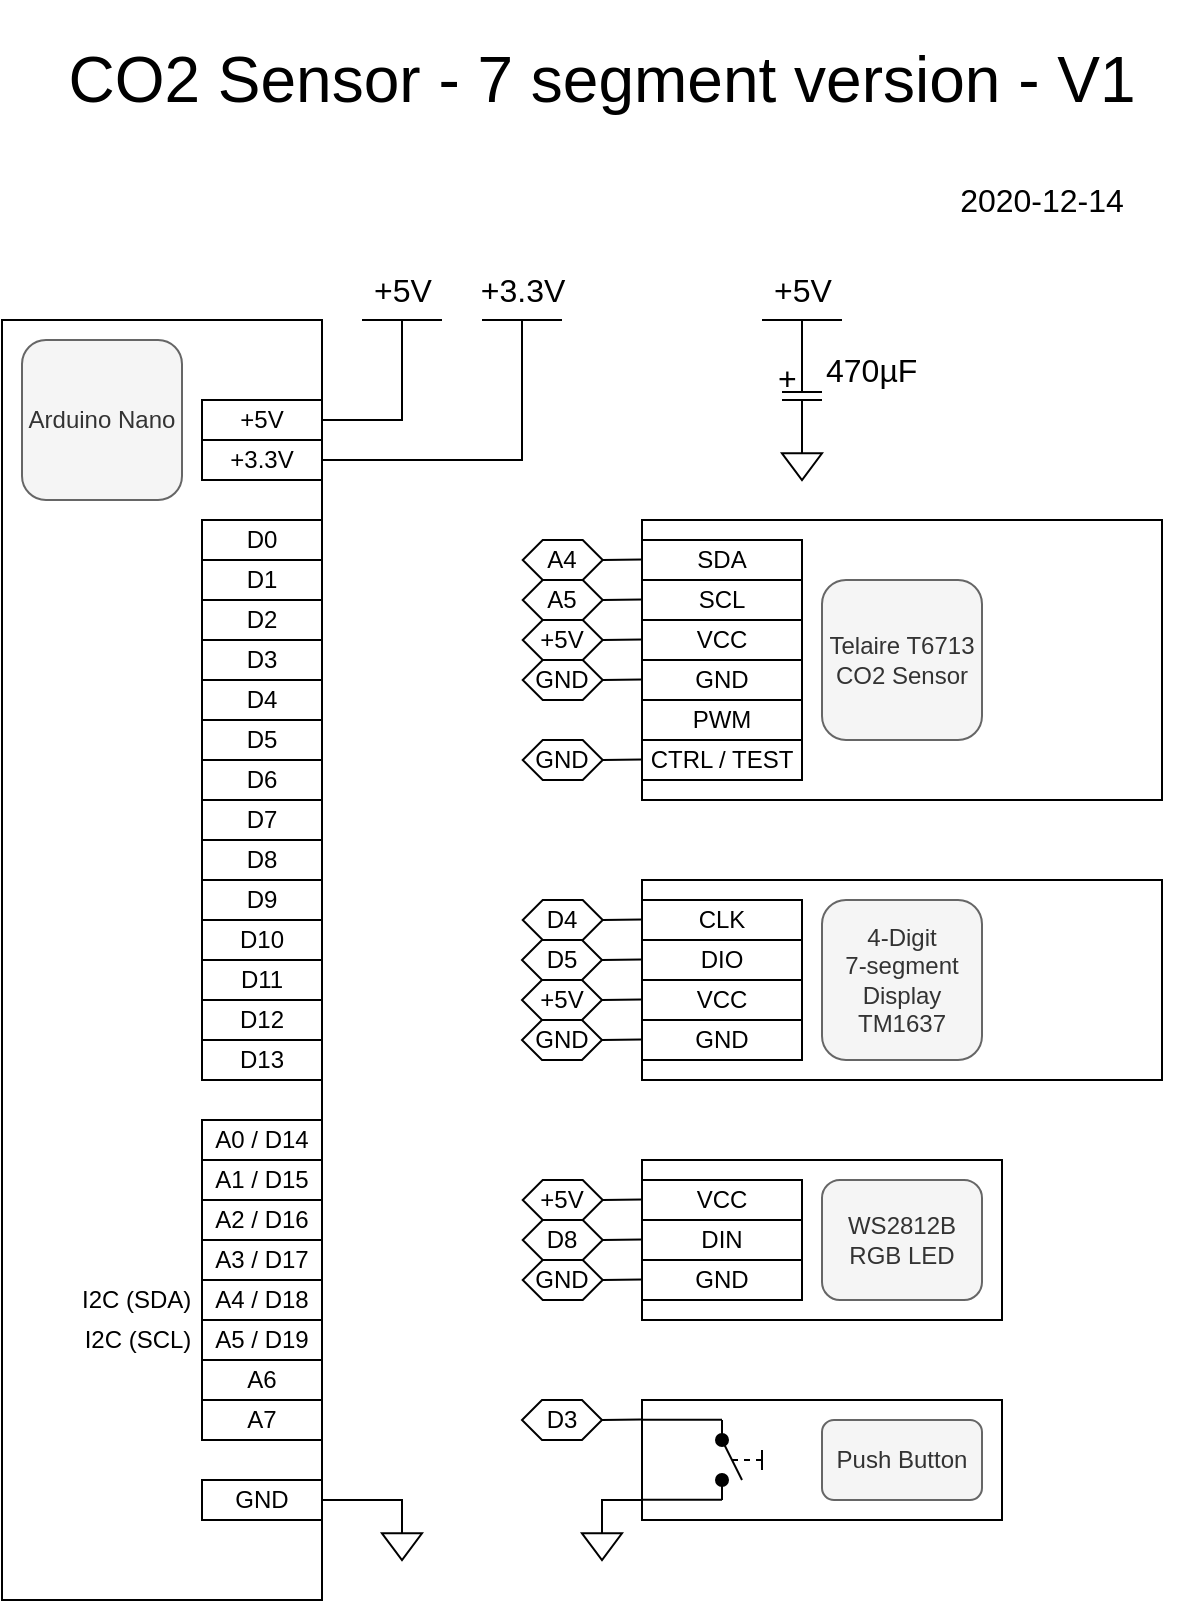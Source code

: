<mxfile version="13.9.9" type="device"><diagram id="t883joFYf6juavd2Hh8K" name="Seite-1"><mxGraphModel dx="1253" dy="739" grid="1" gridSize="10" guides="1" tooltips="1" connect="1" arrows="1" fold="1" page="1" pageScale="1" pageWidth="827" pageHeight="1169" math="0" shadow="0"><root><mxCell id="0"/><mxCell id="1" parent="0"/><mxCell id="mbaVf9h097_1dUr9Z5SX-26" value="&lt;font style=&quot;font-size: 16px&quot;&gt;+5V&lt;/font&gt;" style="verticalLabelPosition=top;verticalAlign=bottom;shape=mxgraph.electrical.signal_sources.vdd;shadow=0;dashed=0;align=center;strokeWidth=1;fontSize=24;html=1;flipV=1;" parent="1" vertex="1"><mxGeometry x="300" y="200" width="40" height="20" as="geometry"/></mxCell><mxCell id="mbaVf9h097_1dUr9Z5SX-27" value="" style="pointerEvents=1;verticalLabelPosition=bottom;shadow=0;dashed=0;align=center;html=1;verticalAlign=top;shape=mxgraph.electrical.signal_sources.signal_ground;" parent="1" vertex="1"><mxGeometry x="310" y="800" width="20" height="20" as="geometry"/></mxCell><mxCell id="mbaVf9h097_1dUr9Z5SX-30" value="&lt;font style=&quot;font-size: 16px&quot;&gt;+3.3V&lt;/font&gt;" style="verticalLabelPosition=top;verticalAlign=bottom;shape=mxgraph.electrical.signal_sources.vdd;shadow=0;dashed=0;align=center;strokeWidth=1;fontSize=24;html=1;flipV=1;" parent="1" vertex="1"><mxGeometry x="360" y="200" width="40" height="20" as="geometry"/></mxCell><mxCell id="mbaVf9h097_1dUr9Z5SX-40" value="" style="endArrow=none;html=1;entryX=1;entryY=0.5;entryDx=0;entryDy=0;endFill=0;rounded=0;" parent="1" target="mbaVf9h097_1dUr9Z5SX-33" edge="1"><mxGeometry width="50" height="50" relative="1" as="geometry"><mxPoint x="320" y="220" as="sourcePoint"/><mxPoint x="370" y="170" as="targetPoint"/><Array as="points"><mxPoint x="320" y="250"/></Array></mxGeometry></mxCell><mxCell id="mbaVf9h097_1dUr9Z5SX-42" value="" style="endArrow=none;html=1;exitX=0.5;exitY=0;exitDx=0;exitDy=0;exitPerimeter=0;entryX=1;entryY=0.5;entryDx=0;entryDy=0;endFill=0;rounded=0;" parent="1" source="mbaVf9h097_1dUr9Z5SX-30" target="mbaVf9h097_1dUr9Z5SX-34" edge="1"><mxGeometry width="50" height="50" relative="1" as="geometry"><mxPoint x="320" y="340" as="sourcePoint"/><mxPoint x="370" y="290" as="targetPoint"/><Array as="points"><mxPoint x="380" y="270"/></Array></mxGeometry></mxCell><mxCell id="mbaVf9h097_1dUr9Z5SX-43" value="" style="endArrow=none;html=1;exitX=1;exitY=0.5;exitDx=0;exitDy=0;entryX=0.5;entryY=0;entryDx=0;entryDy=0;entryPerimeter=0;rounded=0;" parent="1" source="mbaVf9h097_1dUr9Z5SX-35" target="mbaVf9h097_1dUr9Z5SX-27" edge="1"><mxGeometry width="50" height="50" relative="1" as="geometry"><mxPoint x="300" y="580" as="sourcePoint"/><mxPoint x="350" y="530" as="targetPoint"/><Array as="points"><mxPoint x="320" y="790"/></Array></mxGeometry></mxCell><mxCell id="mbaVf9h097_1dUr9Z5SX-89" value="" style="pointerEvents=1;verticalLabelPosition=bottom;shadow=0;dashed=0;align=center;html=1;verticalAlign=top;shape=mxgraph.electrical.signal_sources.signal_ground;" parent="1" vertex="1"><mxGeometry x="410" y="800" width="20" height="20" as="geometry"/></mxCell><mxCell id="mbaVf9h097_1dUr9Z5SX-90" value="" style="endArrow=none;html=1;exitX=0.5;exitY=0;exitDx=0;exitDy=0;exitPerimeter=0;rounded=0;" parent="1" source="mbaVf9h097_1dUr9Z5SX-89" edge="1"><mxGeometry width="50" height="50" relative="1" as="geometry"><mxPoint x="400" y="820" as="sourcePoint"/><mxPoint x="440" y="790" as="targetPoint"/><Array as="points"><mxPoint x="420" y="790"/></Array></mxGeometry></mxCell><mxCell id="mbaVf9h097_1dUr9Z5SX-117" value="D3" style="shape=hexagon;perimeter=hexagonPerimeter2;whiteSpace=wrap;html=1;fixedSize=1;size=10;" parent="1" vertex="1"><mxGeometry x="380" y="740" width="40" height="20" as="geometry"/></mxCell><mxCell id="mbaVf9h097_1dUr9Z5SX-118" value="" style="endArrow=none;html=1;exitX=1;exitY=0.5;exitDx=0;exitDy=0;entryX=-0.002;entryY=0.163;entryDx=0;entryDy=0;entryPerimeter=0;" parent="1" source="mbaVf9h097_1dUr9Z5SX-117" target="mbaVf9h097_1dUr9Z5SX-77" edge="1"><mxGeometry width="50" height="50" relative="1" as="geometry"><mxPoint x="530" y="730" as="sourcePoint"/><mxPoint x="580" y="680" as="targetPoint"/></mxGeometry></mxCell><mxCell id="mbaVf9h097_1dUr9Z5SX-120" value="D8" style="shape=hexagon;perimeter=hexagonPerimeter2;whiteSpace=wrap;html=1;fixedSize=1;size=10;" parent="1" vertex="1"><mxGeometry x="380.36" y="650" width="40" height="20" as="geometry"/></mxCell><mxCell id="mbaVf9h097_1dUr9Z5SX-121" value="" style="endArrow=none;html=1;exitX=1;exitY=0.5;exitDx=0;exitDy=0;entryX=-0.002;entryY=0.163;entryDx=0;entryDy=0;entryPerimeter=0;" parent="1" source="mbaVf9h097_1dUr9Z5SX-120" edge="1"><mxGeometry width="50" height="50" relative="1" as="geometry"><mxPoint x="530.36" y="640" as="sourcePoint"/><mxPoint x="440" y="659.78" as="targetPoint"/></mxGeometry></mxCell><mxCell id="mbaVf9h097_1dUr9Z5SX-122" value="GND" style="shape=hexagon;perimeter=hexagonPerimeter2;whiteSpace=wrap;html=1;fixedSize=1;size=10;" parent="1" vertex="1"><mxGeometry x="380.36" y="670" width="40" height="20" as="geometry"/></mxCell><mxCell id="mbaVf9h097_1dUr9Z5SX-123" value="" style="endArrow=none;html=1;exitX=1;exitY=0.5;exitDx=0;exitDy=0;entryX=-0.002;entryY=0.163;entryDx=0;entryDy=0;entryPerimeter=0;" parent="1" source="mbaVf9h097_1dUr9Z5SX-122" edge="1"><mxGeometry width="50" height="50" relative="1" as="geometry"><mxPoint x="530.36" y="660" as="sourcePoint"/><mxPoint x="440" y="679.78" as="targetPoint"/></mxGeometry></mxCell><mxCell id="mbaVf9h097_1dUr9Z5SX-124" value="+5V" style="shape=hexagon;perimeter=hexagonPerimeter2;whiteSpace=wrap;html=1;fixedSize=1;size=10;" parent="1" vertex="1"><mxGeometry x="380.36" y="630" width="40" height="20" as="geometry"/></mxCell><mxCell id="mbaVf9h097_1dUr9Z5SX-125" value="" style="endArrow=none;html=1;exitX=1;exitY=0.5;exitDx=0;exitDy=0;entryX=-0.002;entryY=0.163;entryDx=0;entryDy=0;entryPerimeter=0;" parent="1" source="mbaVf9h097_1dUr9Z5SX-124" edge="1"><mxGeometry width="50" height="50" relative="1" as="geometry"><mxPoint x="530.36" y="620" as="sourcePoint"/><mxPoint x="440" y="639.78" as="targetPoint"/></mxGeometry></mxCell><mxCell id="mbaVf9h097_1dUr9Z5SX-126" value="+5V" style="shape=hexagon;perimeter=hexagonPerimeter2;whiteSpace=wrap;html=1;fixedSize=1;size=10;" parent="1" vertex="1"><mxGeometry x="380" y="530" width="40" height="20" as="geometry"/></mxCell><mxCell id="mbaVf9h097_1dUr9Z5SX-127" value="" style="endArrow=none;html=1;exitX=1;exitY=0.5;exitDx=0;exitDy=0;entryX=-0.002;entryY=0.163;entryDx=0;entryDy=0;entryPerimeter=0;" parent="1" source="mbaVf9h097_1dUr9Z5SX-126" edge="1"><mxGeometry width="50" height="50" relative="1" as="geometry"><mxPoint x="530" y="520" as="sourcePoint"/><mxPoint x="439.64" y="539.78" as="targetPoint"/></mxGeometry></mxCell><mxCell id="mbaVf9h097_1dUr9Z5SX-128" value="GND" style="shape=hexagon;perimeter=hexagonPerimeter2;whiteSpace=wrap;html=1;fixedSize=1;size=10;" parent="1" vertex="1"><mxGeometry x="380" y="550" width="40" height="20" as="geometry"/></mxCell><mxCell id="mbaVf9h097_1dUr9Z5SX-129" value="" style="endArrow=none;html=1;exitX=1;exitY=0.5;exitDx=0;exitDy=0;entryX=-0.002;entryY=0.163;entryDx=0;entryDy=0;entryPerimeter=0;" parent="1" source="mbaVf9h097_1dUr9Z5SX-128" edge="1"><mxGeometry width="50" height="50" relative="1" as="geometry"><mxPoint x="530" y="540" as="sourcePoint"/><mxPoint x="439.64" y="559.78" as="targetPoint"/></mxGeometry></mxCell><mxCell id="mbaVf9h097_1dUr9Z5SX-130" value="D5" style="shape=hexagon;perimeter=hexagonPerimeter2;whiteSpace=wrap;html=1;fixedSize=1;size=10;" parent="1" vertex="1"><mxGeometry x="380" y="510" width="40" height="20" as="geometry"/></mxCell><mxCell id="mbaVf9h097_1dUr9Z5SX-131" value="" style="endArrow=none;html=1;exitX=1;exitY=0.5;exitDx=0;exitDy=0;entryX=-0.002;entryY=0.163;entryDx=0;entryDy=0;entryPerimeter=0;" parent="1" source="mbaVf9h097_1dUr9Z5SX-130" edge="1"><mxGeometry width="50" height="50" relative="1" as="geometry"><mxPoint x="530" y="500" as="sourcePoint"/><mxPoint x="439.64" y="519.78" as="targetPoint"/></mxGeometry></mxCell><mxCell id="mbaVf9h097_1dUr9Z5SX-132" value="D4" style="shape=hexagon;perimeter=hexagonPerimeter2;whiteSpace=wrap;html=1;fixedSize=1;size=10;" parent="1" vertex="1"><mxGeometry x="380.36" y="490" width="40" height="20" as="geometry"/></mxCell><mxCell id="mbaVf9h097_1dUr9Z5SX-133" value="" style="endArrow=none;html=1;exitX=1;exitY=0.5;exitDx=0;exitDy=0;entryX=-0.002;entryY=0.163;entryDx=0;entryDy=0;entryPerimeter=0;" parent="1" source="mbaVf9h097_1dUr9Z5SX-132" edge="1"><mxGeometry width="50" height="50" relative="1" as="geometry"><mxPoint x="530.36" y="480" as="sourcePoint"/><mxPoint x="440" y="499.78" as="targetPoint"/></mxGeometry></mxCell><mxCell id="mbaVf9h097_1dUr9Z5SX-136" value="+5V" style="shape=hexagon;perimeter=hexagonPerimeter2;whiteSpace=wrap;html=1;fixedSize=1;size=10;" parent="1" vertex="1"><mxGeometry x="380.36" y="350" width="40" height="20" as="geometry"/></mxCell><mxCell id="mbaVf9h097_1dUr9Z5SX-137" value="" style="endArrow=none;html=1;exitX=1;exitY=0.5;exitDx=0;exitDy=0;entryX=-0.002;entryY=0.163;entryDx=0;entryDy=0;entryPerimeter=0;" parent="1" source="mbaVf9h097_1dUr9Z5SX-136" edge="1"><mxGeometry width="50" height="50" relative="1" as="geometry"><mxPoint x="530.36" y="340" as="sourcePoint"/><mxPoint x="440" y="359.78" as="targetPoint"/></mxGeometry></mxCell><mxCell id="mbaVf9h097_1dUr9Z5SX-138" value="GND" style="shape=hexagon;perimeter=hexagonPerimeter2;whiteSpace=wrap;html=1;fixedSize=1;size=10;" parent="1" vertex="1"><mxGeometry x="380.36" y="370" width="40" height="20" as="geometry"/></mxCell><mxCell id="mbaVf9h097_1dUr9Z5SX-139" value="" style="endArrow=none;html=1;exitX=1;exitY=0.5;exitDx=0;exitDy=0;entryX=-0.002;entryY=0.163;entryDx=0;entryDy=0;entryPerimeter=0;" parent="1" source="mbaVf9h097_1dUr9Z5SX-138" edge="1"><mxGeometry width="50" height="50" relative="1" as="geometry"><mxPoint x="530.36" y="360" as="sourcePoint"/><mxPoint x="440" y="379.78" as="targetPoint"/></mxGeometry></mxCell><mxCell id="mbaVf9h097_1dUr9Z5SX-140" value="GND" style="shape=hexagon;perimeter=hexagonPerimeter2;whiteSpace=wrap;html=1;fixedSize=1;size=10;" parent="1" vertex="1"><mxGeometry x="380.36" y="410" width="40" height="20" as="geometry"/></mxCell><mxCell id="mbaVf9h097_1dUr9Z5SX-141" value="" style="endArrow=none;html=1;exitX=1;exitY=0.5;exitDx=0;exitDy=0;entryX=-0.002;entryY=0.163;entryDx=0;entryDy=0;entryPerimeter=0;" parent="1" source="mbaVf9h097_1dUr9Z5SX-140" edge="1"><mxGeometry width="50" height="50" relative="1" as="geometry"><mxPoint x="530.36" y="400" as="sourcePoint"/><mxPoint x="440" y="419.78" as="targetPoint"/></mxGeometry></mxCell><mxCell id="mbaVf9h097_1dUr9Z5SX-142" value="A4" style="shape=hexagon;perimeter=hexagonPerimeter2;whiteSpace=wrap;html=1;fixedSize=1;size=10;" parent="1" vertex="1"><mxGeometry x="380.36" y="310" width="40" height="20" as="geometry"/></mxCell><mxCell id="mbaVf9h097_1dUr9Z5SX-143" value="" style="endArrow=none;html=1;exitX=1;exitY=0.5;exitDx=0;exitDy=0;entryX=-0.002;entryY=0.163;entryDx=0;entryDy=0;entryPerimeter=0;" parent="1" source="mbaVf9h097_1dUr9Z5SX-142" edge="1"><mxGeometry width="50" height="50" relative="1" as="geometry"><mxPoint x="530.36" y="300" as="sourcePoint"/><mxPoint x="440" y="319.78" as="targetPoint"/></mxGeometry></mxCell><mxCell id="mbaVf9h097_1dUr9Z5SX-144" value="A5" style="shape=hexagon;perimeter=hexagonPerimeter2;whiteSpace=wrap;html=1;fixedSize=1;size=10;" parent="1" vertex="1"><mxGeometry x="380.36" y="330" width="40" height="20" as="geometry"/></mxCell><mxCell id="mbaVf9h097_1dUr9Z5SX-145" value="" style="endArrow=none;html=1;exitX=1;exitY=0.5;exitDx=0;exitDy=0;entryX=-0.002;entryY=0.163;entryDx=0;entryDy=0;entryPerimeter=0;" parent="1" source="mbaVf9h097_1dUr9Z5SX-144" edge="1"><mxGeometry width="50" height="50" relative="1" as="geometry"><mxPoint x="530.36" y="320" as="sourcePoint"/><mxPoint x="440" y="339.78" as="targetPoint"/></mxGeometry></mxCell><mxCell id="mbaVf9h097_1dUr9Z5SX-147" value="" style="group" parent="1" vertex="1" connectable="0"><mxGeometry x="440" y="620" width="180" height="80" as="geometry"/></mxCell><mxCell id="mbaVf9h097_1dUr9Z5SX-54" value="" style="rounded=0;whiteSpace=wrap;html=1;" parent="mbaVf9h097_1dUr9Z5SX-147" vertex="1"><mxGeometry width="180" height="80" as="geometry"/></mxCell><mxCell id="mbaVf9h097_1dUr9Z5SX-58" value="DIN" style="rounded=0;whiteSpace=wrap;html=1;" parent="mbaVf9h097_1dUr9Z5SX-147" vertex="1"><mxGeometry y="30" width="80" height="20" as="geometry"/></mxCell><mxCell id="mbaVf9h097_1dUr9Z5SX-55" value="WS2812B RGB LED" style="text;html=1;strokeColor=#666666;fillColor=#f5f5f5;align=center;verticalAlign=middle;whiteSpace=wrap;rounded=1;fontColor=#333333;" parent="mbaVf9h097_1dUr9Z5SX-147" vertex="1"><mxGeometry x="90" y="10" width="80" height="60" as="geometry"/></mxCell><mxCell id="mbaVf9h097_1dUr9Z5SX-56" value="VCC" style="rounded=0;whiteSpace=wrap;html=1;" parent="mbaVf9h097_1dUr9Z5SX-147" vertex="1"><mxGeometry y="10" width="80" height="20" as="geometry"/></mxCell><mxCell id="mbaVf9h097_1dUr9Z5SX-57" value="GND" style="rounded=0;whiteSpace=wrap;html=1;" parent="mbaVf9h097_1dUr9Z5SX-147" vertex="1"><mxGeometry y="50" width="80" height="20" as="geometry"/></mxCell><mxCell id="mbaVf9h097_1dUr9Z5SX-150" value="" style="group" parent="1" vertex="1" connectable="0"><mxGeometry x="440" y="740" width="180" height="60" as="geometry"/></mxCell><mxCell id="mbaVf9h097_1dUr9Z5SX-77" value="" style="rounded=0;whiteSpace=wrap;html=1;" parent="mbaVf9h097_1dUr9Z5SX-150" vertex="1"><mxGeometry width="180" height="60" as="geometry"/></mxCell><mxCell id="mbaVf9h097_1dUr9Z5SX-67" value="" style="endArrow=none;html=1;" parent="mbaVf9h097_1dUr9Z5SX-150" edge="1"><mxGeometry width="50" height="50" as="geometry"><mxPoint y="9.88" as="sourcePoint"/><mxPoint x="40" y="9.88" as="targetPoint"/></mxGeometry></mxCell><mxCell id="mbaVf9h097_1dUr9Z5SX-68" value="" style="endArrow=oval;html=1;endFill=1;" parent="mbaVf9h097_1dUr9Z5SX-150" edge="1"><mxGeometry width="50" height="50" as="geometry"><mxPoint x="40" y="10" as="sourcePoint"/><mxPoint x="40" y="20" as="targetPoint"/></mxGeometry></mxCell><mxCell id="mbaVf9h097_1dUr9Z5SX-70" value="" style="endArrow=none;html=1;" parent="mbaVf9h097_1dUr9Z5SX-150" edge="1"><mxGeometry width="50" height="50" as="geometry"><mxPoint x="40" y="20" as="sourcePoint"/><mxPoint x="50" y="40" as="targetPoint"/></mxGeometry></mxCell><mxCell id="mbaVf9h097_1dUr9Z5SX-71" value="" style="endArrow=oval;html=1;endFill=1;" parent="mbaVf9h097_1dUr9Z5SX-150" edge="1"><mxGeometry width="50" height="50" as="geometry"><mxPoint x="40" y="50" as="sourcePoint"/><mxPoint x="40" y="40" as="targetPoint"/></mxGeometry></mxCell><mxCell id="mbaVf9h097_1dUr9Z5SX-72" value="" style="endArrow=none;html=1;" parent="mbaVf9h097_1dUr9Z5SX-150" edge="1"><mxGeometry width="50" height="50" as="geometry"><mxPoint y="49.88" as="sourcePoint"/><mxPoint x="40" y="49.88" as="targetPoint"/></mxGeometry></mxCell><mxCell id="mbaVf9h097_1dUr9Z5SX-73" value="" style="endArrow=none;dashed=1;html=1;" parent="mbaVf9h097_1dUr9Z5SX-150" edge="1"><mxGeometry width="50" height="50" as="geometry"><mxPoint x="45" y="30" as="sourcePoint"/><mxPoint x="60" y="30" as="targetPoint"/></mxGeometry></mxCell><mxCell id="mbaVf9h097_1dUr9Z5SX-74" value="" style="endArrow=none;html=1;" parent="mbaVf9h097_1dUr9Z5SX-150" edge="1"><mxGeometry width="50" height="50" as="geometry"><mxPoint x="60" y="35" as="sourcePoint"/><mxPoint x="60" y="25" as="targetPoint"/></mxGeometry></mxCell><mxCell id="mbaVf9h097_1dUr9Z5SX-79" value="Push Button" style="text;html=1;strokeColor=#666666;fillColor=#f5f5f5;align=center;verticalAlign=middle;whiteSpace=wrap;rounded=1;fontColor=#333333;" parent="mbaVf9h097_1dUr9Z5SX-150" vertex="1"><mxGeometry x="90" y="10" width="80" height="40" as="geometry"/></mxCell><mxCell id="mbaVf9h097_1dUr9Z5SX-154" value="" style="group" parent="1" vertex="1" connectable="0"><mxGeometry x="440" y="480" width="260" height="100" as="geometry"/></mxCell><mxCell id="mbaVf9h097_1dUr9Z5SX-102" value="" style="rounded=0;whiteSpace=wrap;html=1;" parent="mbaVf9h097_1dUr9Z5SX-154" vertex="1"><mxGeometry width="260" height="100" as="geometry"/></mxCell><mxCell id="mbaVf9h097_1dUr9Z5SX-153" value="" style="shape=image;verticalLabelPosition=bottom;labelBackgroundColor=#ffffff;verticalAlign=top;aspect=fixed;imageAspect=0;image=https://aws.robu.in/wp-content/uploads/2017/09/1pcs-4-Bits-TM1637-Red-Digital-Tube-LED-Display-Module-Clock-for-Aidnruo-LED-Free-Shipping.jpg;" parent="mbaVf9h097_1dUr9Z5SX-154" vertex="1"><mxGeometry x="170" y="10" width="84.57" height="80" as="geometry"/></mxCell><mxCell id="mbaVf9h097_1dUr9Z5SX-103" value="4-Digit &lt;br&gt;7-segment Display&lt;br&gt;TM1637" style="text;html=1;strokeColor=#666666;fillColor=#f5f5f5;align=center;verticalAlign=middle;whiteSpace=wrap;rounded=1;fontColor=#333333;" parent="mbaVf9h097_1dUr9Z5SX-154" vertex="1"><mxGeometry x="90" y="10" width="80" height="80" as="geometry"/></mxCell><mxCell id="mbaVf9h097_1dUr9Z5SX-104" value="VCC" style="rounded=0;whiteSpace=wrap;html=1;" parent="mbaVf9h097_1dUr9Z5SX-154" vertex="1"><mxGeometry y="50" width="80" height="20" as="geometry"/></mxCell><mxCell id="mbaVf9h097_1dUr9Z5SX-105" value="GND" style="rounded=0;whiteSpace=wrap;html=1;" parent="mbaVf9h097_1dUr9Z5SX-154" vertex="1"><mxGeometry y="70" width="80" height="20" as="geometry"/></mxCell><mxCell id="mbaVf9h097_1dUr9Z5SX-106" value="DIO" style="rounded=0;whiteSpace=wrap;html=1;" parent="mbaVf9h097_1dUr9Z5SX-154" vertex="1"><mxGeometry y="30" width="80" height="20" as="geometry"/></mxCell><mxCell id="mbaVf9h097_1dUr9Z5SX-107" value="CLK" style="rounded=0;whiteSpace=wrap;html=1;" parent="mbaVf9h097_1dUr9Z5SX-154" vertex="1"><mxGeometry y="10" width="80" height="20" as="geometry"/></mxCell><mxCell id="mbaVf9h097_1dUr9Z5SX-155" value="" style="group" parent="1" vertex="1" connectable="0"><mxGeometry x="440" y="300" width="260" height="140" as="geometry"/></mxCell><mxCell id="mbaVf9h097_1dUr9Z5SX-111" value="" style="rounded=0;whiteSpace=wrap;html=1;" parent="mbaVf9h097_1dUr9Z5SX-155" vertex="1"><mxGeometry width="260" height="140" as="geometry"/></mxCell><mxCell id="mbaVf9h097_1dUr9Z5SX-112" value="Telaire T6713 CO2 Sensor" style="text;html=1;strokeColor=#666666;fillColor=#f5f5f5;align=center;verticalAlign=middle;whiteSpace=wrap;rounded=1;fontColor=#333333;" parent="mbaVf9h097_1dUr9Z5SX-155" vertex="1"><mxGeometry x="90" y="30" width="80" height="80" as="geometry"/></mxCell><mxCell id="mbaVf9h097_1dUr9Z5SX-113" value="VCC" style="rounded=0;whiteSpace=wrap;html=1;" parent="mbaVf9h097_1dUr9Z5SX-155" vertex="1"><mxGeometry y="50" width="80" height="20" as="geometry"/></mxCell><mxCell id="mbaVf9h097_1dUr9Z5SX-114" value="GND" style="rounded=0;whiteSpace=wrap;html=1;" parent="mbaVf9h097_1dUr9Z5SX-155" vertex="1"><mxGeometry y="70" width="80" height="20" as="geometry"/></mxCell><mxCell id="mbaVf9h097_1dUr9Z5SX-115" value="SCL" style="rounded=0;whiteSpace=wrap;html=1;" parent="mbaVf9h097_1dUr9Z5SX-155" vertex="1"><mxGeometry y="30" width="80" height="20" as="geometry"/></mxCell><mxCell id="mbaVf9h097_1dUr9Z5SX-116" value="SDA" style="rounded=0;whiteSpace=wrap;html=1;" parent="mbaVf9h097_1dUr9Z5SX-155" vertex="1"><mxGeometry y="10" width="80" height="20" as="geometry"/></mxCell><mxCell id="mbaVf9h097_1dUr9Z5SX-134" value="PWM" style="rounded=0;whiteSpace=wrap;html=1;" parent="mbaVf9h097_1dUr9Z5SX-155" vertex="1"><mxGeometry y="90" width="80" height="20" as="geometry"/></mxCell><mxCell id="mbaVf9h097_1dUr9Z5SX-135" value="CTRL / TEST" style="rounded=0;whiteSpace=wrap;html=1;" parent="mbaVf9h097_1dUr9Z5SX-155" vertex="1"><mxGeometry y="110" width="80" height="20" as="geometry"/></mxCell><mxCell id="mbaVf9h097_1dUr9Z5SX-92" value="" style="shape=image;verticalLabelPosition=bottom;labelBackgroundColor=#ffffff;verticalAlign=top;aspect=fixed;imageAspect=0;image=https://uk.farnell.com/productimages/large/en_GB/2845668-40.jpg;" parent="mbaVf9h097_1dUr9Z5SX-155" vertex="1"><mxGeometry x="172.75" y="45" width="85.25" height="50" as="geometry"/></mxCell><mxCell id="vBipm5HQCJFrsQ7bjY6O-13" value="&lt;font style=&quot;font-size: 32px&quot;&gt;CO2 Sensor - 7 segment version - V1&lt;/font&gt;" style="text;html=1;strokeColor=none;fillColor=none;align=center;verticalAlign=middle;whiteSpace=wrap;rounded=0;" vertex="1" parent="1"><mxGeometry x="120" y="40" width="600" height="80" as="geometry"/></mxCell><mxCell id="vBipm5HQCJFrsQ7bjY6O-14" value="" style="group" vertex="1" connectable="0" parent="1"><mxGeometry x="120" y="200" width="160" height="640" as="geometry"/></mxCell><mxCell id="mbaVf9h097_1dUr9Z5SX-2" value="" style="rounded=0;whiteSpace=wrap;html=1;" parent="vBipm5HQCJFrsQ7bjY6O-14" vertex="1"><mxGeometry width="160" height="640" as="geometry"/></mxCell><mxCell id="mbaVf9h097_1dUr9Z5SX-18" value="A0 / D14" style="rounded=0;whiteSpace=wrap;html=1;" parent="vBipm5HQCJFrsQ7bjY6O-14" vertex="1"><mxGeometry x="100" y="400" width="60" height="20" as="geometry"/></mxCell><mxCell id="mbaVf9h097_1dUr9Z5SX-19" value="A1 / D15" style="rounded=0;whiteSpace=wrap;html=1;" parent="vBipm5HQCJFrsQ7bjY6O-14" vertex="1"><mxGeometry x="100" y="420" width="60" height="20" as="geometry"/></mxCell><mxCell id="mbaVf9h097_1dUr9Z5SX-20" value="A2 / D16" style="rounded=0;whiteSpace=wrap;html=1;" parent="vBipm5HQCJFrsQ7bjY6O-14" vertex="1"><mxGeometry x="100" y="440" width="60" height="20" as="geometry"/></mxCell><mxCell id="mbaVf9h097_1dUr9Z5SX-21" value="A3 / D17" style="rounded=0;whiteSpace=wrap;html=1;" parent="vBipm5HQCJFrsQ7bjY6O-14" vertex="1"><mxGeometry x="100" y="460" width="60" height="20" as="geometry"/></mxCell><mxCell id="mbaVf9h097_1dUr9Z5SX-22" value="A4 / D18" style="rounded=0;whiteSpace=wrap;html=1;" parent="vBipm5HQCJFrsQ7bjY6O-14" vertex="1"><mxGeometry x="100" y="480" width="60" height="20" as="geometry"/></mxCell><mxCell id="mbaVf9h097_1dUr9Z5SX-23" value="A5 / D19" style="rounded=0;whiteSpace=wrap;html=1;" parent="vBipm5HQCJFrsQ7bjY6O-14" vertex="1"><mxGeometry x="100" y="500" width="60" height="20" as="geometry"/></mxCell><mxCell id="mbaVf9h097_1dUr9Z5SX-24" value="A6" style="rounded=0;whiteSpace=wrap;html=1;" parent="vBipm5HQCJFrsQ7bjY6O-14" vertex="1"><mxGeometry x="100" y="520" width="60" height="20" as="geometry"/></mxCell><mxCell id="mbaVf9h097_1dUr9Z5SX-25" value="A7" style="rounded=0;whiteSpace=wrap;html=1;" parent="vBipm5HQCJFrsQ7bjY6O-14" vertex="1"><mxGeometry x="100" y="540" width="60" height="20" as="geometry"/></mxCell><mxCell id="mbaVf9h097_1dUr9Z5SX-33" value="+5V" style="rounded=0;whiteSpace=wrap;html=1;" parent="vBipm5HQCJFrsQ7bjY6O-14" vertex="1"><mxGeometry x="100" y="40" width="60" height="20" as="geometry"/></mxCell><mxCell id="mbaVf9h097_1dUr9Z5SX-34" value="+3.3V" style="rounded=0;whiteSpace=wrap;html=1;" parent="vBipm5HQCJFrsQ7bjY6O-14" vertex="1"><mxGeometry x="100" y="60" width="60" height="20" as="geometry"/></mxCell><mxCell id="mbaVf9h097_1dUr9Z5SX-35" value="GND" style="rounded=0;whiteSpace=wrap;html=1;" parent="vBipm5HQCJFrsQ7bjY6O-14" vertex="1"><mxGeometry x="100" y="580" width="60" height="20" as="geometry"/></mxCell><mxCell id="mbaVf9h097_1dUr9Z5SX-36" value="" style="group" parent="vBipm5HQCJFrsQ7bjY6O-14" vertex="1" connectable="0"><mxGeometry x="100" y="100" width="60" height="280" as="geometry"/></mxCell><mxCell id="mbaVf9h097_1dUr9Z5SX-3" value="D1" style="rounded=0;whiteSpace=wrap;html=1;" parent="mbaVf9h097_1dUr9Z5SX-36" vertex="1"><mxGeometry y="20" width="60" height="20" as="geometry"/></mxCell><mxCell id="mbaVf9h097_1dUr9Z5SX-4" value="D2" style="rounded=0;whiteSpace=wrap;html=1;" parent="mbaVf9h097_1dUr9Z5SX-36" vertex="1"><mxGeometry y="40" width="60" height="20" as="geometry"/></mxCell><mxCell id="mbaVf9h097_1dUr9Z5SX-5" value="D3" style="rounded=0;whiteSpace=wrap;html=1;" parent="mbaVf9h097_1dUr9Z5SX-36" vertex="1"><mxGeometry y="60" width="60" height="20" as="geometry"/></mxCell><mxCell id="mbaVf9h097_1dUr9Z5SX-6" value="D4" style="rounded=0;whiteSpace=wrap;html=1;" parent="mbaVf9h097_1dUr9Z5SX-36" vertex="1"><mxGeometry y="80" width="60" height="20" as="geometry"/></mxCell><mxCell id="mbaVf9h097_1dUr9Z5SX-7" value="D5" style="rounded=0;whiteSpace=wrap;html=1;" parent="mbaVf9h097_1dUr9Z5SX-36" vertex="1"><mxGeometry y="100" width="60" height="20" as="geometry"/></mxCell><mxCell id="mbaVf9h097_1dUr9Z5SX-8" value="D6" style="rounded=0;whiteSpace=wrap;html=1;" parent="mbaVf9h097_1dUr9Z5SX-36" vertex="1"><mxGeometry y="120" width="60" height="20" as="geometry"/></mxCell><mxCell id="mbaVf9h097_1dUr9Z5SX-9" value="D7" style="rounded=0;whiteSpace=wrap;html=1;" parent="mbaVf9h097_1dUr9Z5SX-36" vertex="1"><mxGeometry y="140" width="60" height="20" as="geometry"/></mxCell><mxCell id="mbaVf9h097_1dUr9Z5SX-10" value="D8" style="rounded=0;whiteSpace=wrap;html=1;" parent="mbaVf9h097_1dUr9Z5SX-36" vertex="1"><mxGeometry y="160" width="60" height="20" as="geometry"/></mxCell><mxCell id="mbaVf9h097_1dUr9Z5SX-11" value="D9" style="rounded=0;whiteSpace=wrap;html=1;" parent="mbaVf9h097_1dUr9Z5SX-36" vertex="1"><mxGeometry y="180" width="60" height="20" as="geometry"/></mxCell><mxCell id="mbaVf9h097_1dUr9Z5SX-12" value="D10" style="rounded=0;whiteSpace=wrap;html=1;" parent="mbaVf9h097_1dUr9Z5SX-36" vertex="1"><mxGeometry y="200" width="60" height="20" as="geometry"/></mxCell><mxCell id="mbaVf9h097_1dUr9Z5SX-13" value="D11" style="rounded=0;whiteSpace=wrap;html=1;" parent="mbaVf9h097_1dUr9Z5SX-36" vertex="1"><mxGeometry y="220" width="60" height="20" as="geometry"/></mxCell><mxCell id="mbaVf9h097_1dUr9Z5SX-14" value="D12" style="rounded=0;whiteSpace=wrap;html=1;" parent="mbaVf9h097_1dUr9Z5SX-36" vertex="1"><mxGeometry y="240" width="60" height="20" as="geometry"/></mxCell><mxCell id="mbaVf9h097_1dUr9Z5SX-15" value="D13" style="rounded=0;whiteSpace=wrap;html=1;" parent="mbaVf9h097_1dUr9Z5SX-36" vertex="1"><mxGeometry y="260" width="60" height="20" as="geometry"/></mxCell><mxCell id="mbaVf9h097_1dUr9Z5SX-17" value="D0" style="rounded=0;whiteSpace=wrap;html=1;" parent="mbaVf9h097_1dUr9Z5SX-36" vertex="1"><mxGeometry width="60" height="20" as="geometry"/></mxCell><mxCell id="vBipm5HQCJFrsQ7bjY6O-12" value="Arduino Nano" style="text;html=1;strokeColor=#666666;align=center;verticalAlign=middle;whiteSpace=wrap;rounded=1;fontColor=#333333;fillColor=#f5f5f5;" vertex="1" parent="vBipm5HQCJFrsQ7bjY6O-14"><mxGeometry x="10" y="10" width="80" height="80" as="geometry"/></mxCell><mxCell id="vBipm5HQCJFrsQ7bjY6O-26" value="&lt;font style=&quot;font-size: 12px&quot;&gt;&amp;nbsp;I2C (SDA)&amp;nbsp;&lt;/font&gt;" style="text;html=1;strokeColor=none;fillColor=none;align=right;verticalAlign=middle;whiteSpace=wrap;rounded=0;" vertex="1" parent="vBipm5HQCJFrsQ7bjY6O-14"><mxGeometry y="480" width="100" height="20" as="geometry"/></mxCell><mxCell id="vBipm5HQCJFrsQ7bjY6O-27" value="&lt;font style=&quot;font-size: 12px&quot;&gt;I2C (SCL)&amp;nbsp;&lt;/font&gt;" style="text;html=1;strokeColor=none;fillColor=none;align=right;verticalAlign=middle;whiteSpace=wrap;rounded=0;" vertex="1" parent="vBipm5HQCJFrsQ7bjY6O-14"><mxGeometry y="500" width="100" height="20" as="geometry"/></mxCell><mxCell id="vBipm5HQCJFrsQ7bjY6O-15" value="&lt;font style=&quot;font-size: 16px&quot;&gt;2020-12-14&lt;/font&gt;" style="text;html=1;strokeColor=none;fillColor=none;align=center;verticalAlign=middle;whiteSpace=wrap;rounded=0;" vertex="1" parent="1"><mxGeometry x="560" y="120" width="160" height="40" as="geometry"/></mxCell><mxCell id="vBipm5HQCJFrsQ7bjY6O-16" value="&lt;font style=&quot;font-size: 16px&quot;&gt;+5V&lt;/font&gt;" style="verticalLabelPosition=top;verticalAlign=bottom;shape=mxgraph.electrical.signal_sources.vdd;shadow=0;dashed=0;align=center;strokeWidth=1;fontSize=24;html=1;flipV=1;" vertex="1" parent="1"><mxGeometry x="500" y="200" width="40" height="20" as="geometry"/></mxCell><mxCell id="vBipm5HQCJFrsQ7bjY6O-17" value="" style="pointerEvents=1;verticalLabelPosition=bottom;shadow=0;dashed=0;align=center;html=1;verticalAlign=top;shape=mxgraph.electrical.signal_sources.signal_ground;" vertex="1" parent="1"><mxGeometry x="510" y="260" width="20" height="20" as="geometry"/></mxCell><mxCell id="vBipm5HQCJFrsQ7bjY6O-18" value="" style="endArrow=none;html=1;" edge="1" parent="1"><mxGeometry width="50" height="50" relative="1" as="geometry"><mxPoint x="510" y="240" as="sourcePoint"/><mxPoint x="530" y="240" as="targetPoint"/></mxGeometry></mxCell><mxCell id="vBipm5HQCJFrsQ7bjY6O-19" value="" style="endArrow=none;html=1;" edge="1" parent="1"><mxGeometry width="50" height="50" relative="1" as="geometry"><mxPoint x="510" y="236" as="sourcePoint"/><mxPoint x="530" y="236" as="targetPoint"/></mxGeometry></mxCell><mxCell id="vBipm5HQCJFrsQ7bjY6O-20" value="" style="endArrow=none;html=1;" edge="1" parent="1"><mxGeometry width="50" height="50" relative="1" as="geometry"><mxPoint x="520" y="260" as="sourcePoint"/><mxPoint x="520" y="240" as="targetPoint"/></mxGeometry></mxCell><mxCell id="vBipm5HQCJFrsQ7bjY6O-23" value="" style="endArrow=none;html=1;entryX=0.5;entryY=0;entryDx=0;entryDy=0;entryPerimeter=0;" edge="1" parent="1" target="vBipm5HQCJFrsQ7bjY6O-16"><mxGeometry width="50" height="50" relative="1" as="geometry"><mxPoint x="520" y="236" as="sourcePoint"/><mxPoint x="540" y="230" as="targetPoint"/></mxGeometry></mxCell><mxCell id="vBipm5HQCJFrsQ7bjY6O-24" value="&lt;font style=&quot;font-size: 16px&quot;&gt;470µF&lt;/font&gt;" style="text;html=1;strokeColor=none;fillColor=none;align=left;verticalAlign=middle;whiteSpace=wrap;rounded=0;" vertex="1" parent="1"><mxGeometry x="530" y="210" width="90" height="30" as="geometry"/></mxCell><mxCell id="vBipm5HQCJFrsQ7bjY6O-25" value="&lt;font style=&quot;font-size: 16px&quot;&gt;+&lt;/font&gt;" style="text;html=1;strokeColor=none;fillColor=none;align=left;verticalAlign=middle;whiteSpace=wrap;rounded=0;" vertex="1" parent="1"><mxGeometry x="506" y="224" width="14" height="10" as="geometry"/></mxCell></root></mxGraphModel></diagram></mxfile>